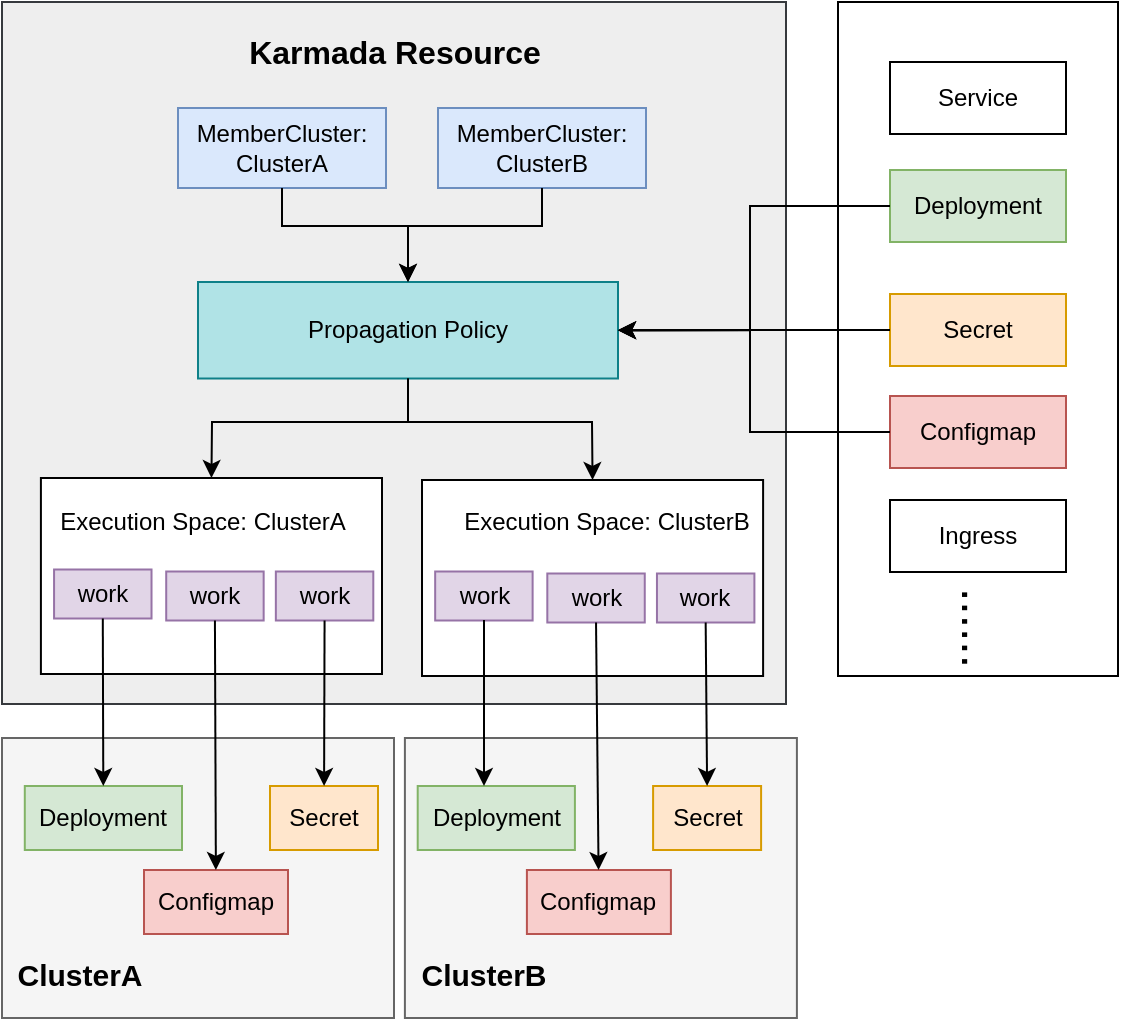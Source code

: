 <mxfile version="13.8.8" type="device"><diagram id="nfTdDzQuKhqe11trQOSV" name="Page-1"><mxGraphModel dx="1422" dy="706" grid="1" gridSize="14" guides="1" tooltips="1" connect="1" arrows="1" fold="1" page="1" pageScale="1" pageWidth="827" pageHeight="1169" math="0" shadow="0"><root><mxCell id="0"/><mxCell id="1" parent="0"/><mxCell id="rbJxY_HCNbFlRz8vWPSy-1" value="" style="rounded=0;whiteSpace=wrap;html=1;fillColor=#eeeeee;strokeColor=#36393d;" vertex="1" parent="1"><mxGeometry x="186" y="70" width="392" height="351" as="geometry"/></mxCell><mxCell id="rbJxY_HCNbFlRz8vWPSy-7" value="MemberCluster:&lt;br&gt;ClusterA" style="rounded=0;whiteSpace=wrap;html=1;fillColor=#dae8fc;strokeColor=#6c8ebf;" vertex="1" parent="1"><mxGeometry x="274" y="123" width="104" height="40" as="geometry"/></mxCell><mxCell id="rbJxY_HCNbFlRz8vWPSy-8" value="&lt;span&gt;MemberCluster:&lt;/span&gt;&lt;br&gt;&lt;span&gt;ClusterB&lt;/span&gt;" style="rounded=0;whiteSpace=wrap;html=1;fillColor=#dae8fc;strokeColor=#6c8ebf;" vertex="1" parent="1"><mxGeometry x="404" y="123" width="104" height="40" as="geometry"/></mxCell><mxCell id="rbJxY_HCNbFlRz8vWPSy-9" value="Propagation Policy" style="rounded=0;whiteSpace=wrap;html=1;fillColor=#b0e3e6;strokeColor=#0e8088;" vertex="1" parent="1"><mxGeometry x="284" y="210" width="210" height="48.25" as="geometry"/></mxCell><mxCell id="rbJxY_HCNbFlRz8vWPSy-13" value="" style="rounded=0;whiteSpace=wrap;html=1;" vertex="1" parent="1"><mxGeometry x="604" y="70" width="140" height="337" as="geometry"/></mxCell><mxCell id="rbJxY_HCNbFlRz8vWPSy-14" value="Deployment" style="rounded=0;whiteSpace=wrap;html=1;fillColor=#d5e8d4;strokeColor=#82b366;" vertex="1" parent="1"><mxGeometry x="630" y="154" width="88" height="36" as="geometry"/></mxCell><mxCell id="rbJxY_HCNbFlRz8vWPSy-19" value="&lt;font style=&quot;font-size: 24px&quot;&gt;......&lt;/font&gt;" style="text;html=1;strokeColor=none;fillColor=none;align=center;verticalAlign=middle;whiteSpace=wrap;rounded=0;rotation=90;" vertex="1" parent="1"><mxGeometry x="654" y="373" width="40" height="20" as="geometry"/></mxCell><mxCell id="rbJxY_HCNbFlRz8vWPSy-20" value="&lt;font style=&quot;font-size: 16px&quot;&gt;&lt;b&gt;Karmada Resource&lt;/b&gt;&lt;/font&gt;" style="text;html=1;strokeColor=none;fillColor=none;align=center;verticalAlign=middle;whiteSpace=wrap;rounded=0;" vertex="1" parent="1"><mxGeometry x="298" y="85" width="169" height="20" as="geometry"/></mxCell><mxCell id="rbJxY_HCNbFlRz8vWPSy-32" value="" style="group" vertex="1" connectable="0" parent="1"><mxGeometry x="242" y="309" width="159.455" height="98" as="geometry"/></mxCell><mxCell id="rbJxY_HCNbFlRz8vWPSy-59" value="" style="group" vertex="1" connectable="0" parent="rbJxY_HCNbFlRz8vWPSy-32"><mxGeometry x="-36.545" y="-1" width="196" height="98" as="geometry"/></mxCell><mxCell id="rbJxY_HCNbFlRz8vWPSy-2" value="&lt;br&gt;" style="rounded=0;whiteSpace=wrap;html=1;" vertex="1" parent="rbJxY_HCNbFlRz8vWPSy-59"><mxGeometry width="170.545" height="98" as="geometry"/></mxCell><mxCell id="rbJxY_HCNbFlRz8vWPSy-6" value="Execution Space: ClusterA" style="text;html=1;strokeColor=none;fillColor=none;align=center;verticalAlign=middle;whiteSpace=wrap;rounded=0;" vertex="1" parent="rbJxY_HCNbFlRz8vWPSy-59"><mxGeometry x="-4.53" y="14" width="170.72" height="16.9" as="geometry"/></mxCell><mxCell id="rbJxY_HCNbFlRz8vWPSy-26" value="work" style="rounded=0;whiteSpace=wrap;html=1;fillColor=#e1d5e7;strokeColor=#9673a6;" vertex="1" parent="rbJxY_HCNbFlRz8vWPSy-59"><mxGeometry x="6.578" y="45.75" width="48.727" height="24.5" as="geometry"/></mxCell><mxCell id="rbJxY_HCNbFlRz8vWPSy-27" value="work" style="rounded=0;whiteSpace=wrap;html=1;fillColor=#e1d5e7;strokeColor=#9673a6;" vertex="1" parent="rbJxY_HCNbFlRz8vWPSy-59"><mxGeometry x="62.649" y="46.75" width="48.727" height="24.5" as="geometry"/></mxCell><mxCell id="rbJxY_HCNbFlRz8vWPSy-29" value="work" style="rounded=0;whiteSpace=wrap;html=1;fillColor=#e1d5e7;strokeColor=#9673a6;" vertex="1" parent="rbJxY_HCNbFlRz8vWPSy-59"><mxGeometry x="117.468" y="46.75" width="48.727" height="24.5" as="geometry"/></mxCell><mxCell id="rbJxY_HCNbFlRz8vWPSy-47" value="" style="rounded=0;whiteSpace=wrap;html=1;fillColor=#f5f5f5;strokeColor=#666666;fontColor=#333333;" vertex="1" parent="1"><mxGeometry x="186" y="438" width="196" height="140" as="geometry"/></mxCell><mxCell id="rbJxY_HCNbFlRz8vWPSy-49" value="&lt;b&gt;&lt;font style=&quot;font-size: 15px&quot;&gt;ClusterA&lt;/font&gt;&lt;/b&gt;" style="text;html=1;strokeColor=none;fillColor=none;align=center;verticalAlign=middle;whiteSpace=wrap;rounded=0;" vertex="1" parent="1"><mxGeometry x="197.4" y="546" width="56" height="20" as="geometry"/></mxCell><mxCell id="rbJxY_HCNbFlRz8vWPSy-51" value="Deployment" style="rounded=0;whiteSpace=wrap;html=1;fillColor=#d5e8d4;strokeColor=#82b366;" vertex="1" parent="1"><mxGeometry x="197.4" y="462" width="78.6" height="32" as="geometry"/></mxCell><mxCell id="rbJxY_HCNbFlRz8vWPSy-53" value="Secret" style="rounded=0;whiteSpace=wrap;html=1;fillColor=#ffe6cc;strokeColor=#d79b00;" vertex="1" parent="1"><mxGeometry x="320" y="462" width="54" height="32" as="geometry"/></mxCell><mxCell id="rbJxY_HCNbFlRz8vWPSy-54" value="Configmap" style="rounded=0;whiteSpace=wrap;html=1;fillColor=#f8cecc;strokeColor=#b85450;" vertex="1" parent="1"><mxGeometry x="257" y="504" width="72" height="32" as="geometry"/></mxCell><mxCell id="rbJxY_HCNbFlRz8vWPSy-60" value="" style="group" vertex="1" connectable="0" parent="1"><mxGeometry x="424" y="351" width="159.45" height="227" as="geometry"/></mxCell><mxCell id="rbJxY_HCNbFlRz8vWPSy-61" value="" style="group" vertex="1" connectable="0" parent="rbJxY_HCNbFlRz8vWPSy-60"><mxGeometry x="-36.545" y="-1" width="195.995" height="228" as="geometry"/></mxCell><mxCell id="rbJxY_HCNbFlRz8vWPSy-68" value="" style="group" vertex="1" connectable="0" parent="rbJxY_HCNbFlRz8vWPSy-61"><mxGeometry x="8.55" y="-41" width="182" height="98" as="geometry"/></mxCell><mxCell id="rbJxY_HCNbFlRz8vWPSy-62" value="&lt;br&gt;" style="rounded=0;whiteSpace=wrap;html=1;" vertex="1" parent="rbJxY_HCNbFlRz8vWPSy-68"><mxGeometry width="170.545" height="98" as="geometry"/></mxCell><mxCell id="rbJxY_HCNbFlRz8vWPSy-63" value="Execution Space: ClusterB" style="text;html=1;strokeColor=none;fillColor=none;align=center;verticalAlign=middle;whiteSpace=wrap;rounded=0;" vertex="1" parent="rbJxY_HCNbFlRz8vWPSy-68"><mxGeometry x="13.83" y="13" width="156.72" height="16.9" as="geometry"/></mxCell><mxCell id="rbJxY_HCNbFlRz8vWPSy-64" value="work" style="rounded=0;whiteSpace=wrap;html=1;fillColor=#e1d5e7;strokeColor=#9673a6;" vertex="1" parent="rbJxY_HCNbFlRz8vWPSy-68"><mxGeometry x="6.578" y="45.75" width="48.727" height="24.5" as="geometry"/></mxCell><mxCell id="rbJxY_HCNbFlRz8vWPSy-65" value="work" style="rounded=0;whiteSpace=wrap;html=1;fillColor=#e1d5e7;strokeColor=#9673a6;" vertex="1" parent="rbJxY_HCNbFlRz8vWPSy-68"><mxGeometry x="62.649" y="46.75" width="48.727" height="24.5" as="geometry"/></mxCell><mxCell id="rbJxY_HCNbFlRz8vWPSy-66" value="work" style="rounded=0;whiteSpace=wrap;html=1;fillColor=#e1d5e7;strokeColor=#9673a6;" vertex="1" parent="rbJxY_HCNbFlRz8vWPSy-68"><mxGeometry x="117.468" y="46.75" width="48.727" height="24.5" as="geometry"/></mxCell><mxCell id="rbJxY_HCNbFlRz8vWPSy-90" value="" style="rounded=0;whiteSpace=wrap;html=1;fillColor=#f5f5f5;strokeColor=#666666;fontColor=#333333;" vertex="1" parent="rbJxY_HCNbFlRz8vWPSy-61"><mxGeometry x="-0.005" y="88" width="196" height="140" as="geometry"/></mxCell><mxCell id="rbJxY_HCNbFlRz8vWPSy-91" value="&lt;b&gt;&lt;font style=&quot;font-size: 15px&quot;&gt;ClusterB&lt;/font&gt;&lt;/b&gt;" style="text;html=1;strokeColor=none;fillColor=none;align=center;verticalAlign=middle;whiteSpace=wrap;rounded=0;" vertex="1" parent="rbJxY_HCNbFlRz8vWPSy-61"><mxGeometry x="11.395" y="196" width="56" height="20" as="geometry"/></mxCell><mxCell id="rbJxY_HCNbFlRz8vWPSy-92" value="Deployment" style="rounded=0;whiteSpace=wrap;html=1;fillColor=#d5e8d4;strokeColor=#82b366;" vertex="1" parent="rbJxY_HCNbFlRz8vWPSy-61"><mxGeometry x="6.395" y="112" width="78.6" height="32" as="geometry"/></mxCell><mxCell id="rbJxY_HCNbFlRz8vWPSy-93" value="Secret" style="rounded=0;whiteSpace=wrap;html=1;fillColor=#ffe6cc;strokeColor=#d79b00;" vertex="1" parent="rbJxY_HCNbFlRz8vWPSy-61"><mxGeometry x="124.095" y="112" width="54" height="32" as="geometry"/></mxCell><mxCell id="rbJxY_HCNbFlRz8vWPSy-94" value="Configmap" style="rounded=0;whiteSpace=wrap;html=1;fillColor=#f8cecc;strokeColor=#b85450;" vertex="1" parent="rbJxY_HCNbFlRz8vWPSy-61"><mxGeometry x="60.995" y="154" width="72" height="32" as="geometry"/></mxCell><mxCell id="rbJxY_HCNbFlRz8vWPSy-95" value="" style="endArrow=classic;html=1;" edge="1" parent="rbJxY_HCNbFlRz8vWPSy-61"><mxGeometry width="50" height="50" relative="1" as="geometry"><mxPoint x="39.545" y="29" as="sourcePoint"/><mxPoint x="39.545" y="112" as="targetPoint"/></mxGeometry></mxCell><mxCell id="rbJxY_HCNbFlRz8vWPSy-96" value="" style="endArrow=classic;html=1;exitX=0.5;exitY=1;exitDx=0;exitDy=0;" edge="1" parent="rbJxY_HCNbFlRz8vWPSy-61" source="rbJxY_HCNbFlRz8vWPSy-65" target="rbJxY_HCNbFlRz8vWPSy-94"><mxGeometry width="50" height="50" relative="1" as="geometry"><mxPoint x="4.545" y="64" as="sourcePoint"/><mxPoint x="54.545" y="14" as="targetPoint"/></mxGeometry></mxCell><mxCell id="rbJxY_HCNbFlRz8vWPSy-98" value="" style="endArrow=classic;html=1;exitX=0.5;exitY=1;exitDx=0;exitDy=0;entryX=0.5;entryY=0;entryDx=0;entryDy=0;" edge="1" parent="rbJxY_HCNbFlRz8vWPSy-61" source="rbJxY_HCNbFlRz8vWPSy-66" target="rbJxY_HCNbFlRz8vWPSy-93"><mxGeometry width="50" height="50" relative="1" as="geometry"><mxPoint x="4.545" y="64" as="sourcePoint"/><mxPoint x="54.545" y="14" as="targetPoint"/></mxGeometry></mxCell><mxCell id="rbJxY_HCNbFlRz8vWPSy-70" value="Service" style="rounded=0;whiteSpace=wrap;html=1;" vertex="1" parent="1"><mxGeometry x="630" y="100" width="88" height="36" as="geometry"/></mxCell><mxCell id="rbJxY_HCNbFlRz8vWPSy-71" value="Secret" style="rounded=0;whiteSpace=wrap;html=1;fillColor=#ffe6cc;strokeColor=#d79b00;" vertex="1" parent="1"><mxGeometry x="630" y="216" width="88" height="36" as="geometry"/></mxCell><mxCell id="rbJxY_HCNbFlRz8vWPSy-72" value="Configmap" style="rounded=0;whiteSpace=wrap;html=1;fillColor=#f8cecc;strokeColor=#b85450;" vertex="1" parent="1"><mxGeometry x="630" y="267" width="88" height="36" as="geometry"/></mxCell><mxCell id="rbJxY_HCNbFlRz8vWPSy-73" value="Ingress" style="rounded=0;whiteSpace=wrap;html=1;" vertex="1" parent="1"><mxGeometry x="630" y="319" width="88" height="36" as="geometry"/></mxCell><mxCell id="rbJxY_HCNbFlRz8vWPSy-78" value="" style="endArrow=classic;html=1;exitX=0.5;exitY=1;exitDx=0;exitDy=0;" edge="1" parent="1" source="rbJxY_HCNbFlRz8vWPSy-26" target="rbJxY_HCNbFlRz8vWPSy-51"><mxGeometry width="50" height="50" relative="1" as="geometry"><mxPoint x="224" y="442" as="sourcePoint"/><mxPoint x="274" y="392" as="targetPoint"/></mxGeometry></mxCell><mxCell id="rbJxY_HCNbFlRz8vWPSy-80" value="" style="endArrow=classic;html=1;exitX=0.5;exitY=1;exitDx=0;exitDy=0;" edge="1" parent="1" source="rbJxY_HCNbFlRz8vWPSy-29" target="rbJxY_HCNbFlRz8vWPSy-53"><mxGeometry width="50" height="50" relative="1" as="geometry"><mxPoint x="392" y="414" as="sourcePoint"/><mxPoint x="442" y="364" as="targetPoint"/></mxGeometry></mxCell><mxCell id="rbJxY_HCNbFlRz8vWPSy-82" value="" style="endArrow=classic;html=1;exitX=0.5;exitY=1;exitDx=0;exitDy=0;" edge="1" parent="1" source="rbJxY_HCNbFlRz8vWPSy-27" target="rbJxY_HCNbFlRz8vWPSy-54"><mxGeometry width="50" height="50" relative="1" as="geometry"><mxPoint x="392" y="414" as="sourcePoint"/><mxPoint x="442" y="364" as="targetPoint"/></mxGeometry></mxCell><mxCell id="rbJxY_HCNbFlRz8vWPSy-83" value="" style="endArrow=classic;html=1;exitX=0.5;exitY=1;exitDx=0;exitDy=0;entryX=0.5;entryY=0;entryDx=0;entryDy=0;rounded=0;" edge="1" parent="1" source="rbJxY_HCNbFlRz8vWPSy-7" target="rbJxY_HCNbFlRz8vWPSy-9"><mxGeometry width="50" height="50" relative="1" as="geometry"><mxPoint x="392" y="414" as="sourcePoint"/><mxPoint x="442" y="364" as="targetPoint"/><Array as="points"><mxPoint x="326" y="182"/><mxPoint x="389" y="182"/></Array></mxGeometry></mxCell><mxCell id="rbJxY_HCNbFlRz8vWPSy-84" value="" style="endArrow=classic;html=1;exitX=0.5;exitY=1;exitDx=0;exitDy=0;entryX=0.5;entryY=0;entryDx=0;entryDy=0;rounded=0;" edge="1" parent="1" source="rbJxY_HCNbFlRz8vWPSy-8" target="rbJxY_HCNbFlRz8vWPSy-9"><mxGeometry width="50" height="50" relative="1" as="geometry"><mxPoint x="392" y="414" as="sourcePoint"/><mxPoint x="442" y="364" as="targetPoint"/><Array as="points"><mxPoint x="456" y="182"/><mxPoint x="389" y="182"/></Array></mxGeometry></mxCell><mxCell id="rbJxY_HCNbFlRz8vWPSy-85" value="" style="endArrow=classic;html=1;entryX=1;entryY=0.5;entryDx=0;entryDy=0;exitX=0;exitY=0.5;exitDx=0;exitDy=0;" edge="1" parent="1" source="rbJxY_HCNbFlRz8vWPSy-71" target="rbJxY_HCNbFlRz8vWPSy-9"><mxGeometry width="50" height="50" relative="1" as="geometry"><mxPoint x="392" y="414" as="sourcePoint"/><mxPoint x="442" y="364" as="targetPoint"/></mxGeometry></mxCell><mxCell id="rbJxY_HCNbFlRz8vWPSy-86" value="" style="endArrow=classic;html=1;exitX=0;exitY=0.5;exitDx=0;exitDy=0;entryX=1;entryY=0.5;entryDx=0;entryDy=0;rounded=0;" edge="1" parent="1" source="rbJxY_HCNbFlRz8vWPSy-14" target="rbJxY_HCNbFlRz8vWPSy-9"><mxGeometry width="50" height="50" relative="1" as="geometry"><mxPoint x="392" y="414" as="sourcePoint"/><mxPoint x="442" y="364" as="targetPoint"/><Array as="points"><mxPoint x="560" y="172"/><mxPoint x="560" y="234"/></Array></mxGeometry></mxCell><mxCell id="rbJxY_HCNbFlRz8vWPSy-87" value="" style="endArrow=classic;html=1;entryX=1;entryY=0.5;entryDx=0;entryDy=0;exitX=0;exitY=0.5;exitDx=0;exitDy=0;rounded=0;" edge="1" parent="1" source="rbJxY_HCNbFlRz8vWPSy-72" target="rbJxY_HCNbFlRz8vWPSy-9"><mxGeometry width="50" height="50" relative="1" as="geometry"><mxPoint x="392" y="414" as="sourcePoint"/><mxPoint x="442" y="364" as="targetPoint"/><Array as="points"><mxPoint x="560" y="285"/><mxPoint x="560" y="234"/></Array></mxGeometry></mxCell><mxCell id="rbJxY_HCNbFlRz8vWPSy-88" value="" style="endArrow=classic;html=1;exitX=0.5;exitY=1;exitDx=0;exitDy=0;entryX=0.5;entryY=0;entryDx=0;entryDy=0;rounded=0;" edge="1" parent="1" source="rbJxY_HCNbFlRz8vWPSy-9" target="rbJxY_HCNbFlRz8vWPSy-2"><mxGeometry width="50" height="50" relative="1" as="geometry"><mxPoint x="392" y="414" as="sourcePoint"/><mxPoint x="442" y="364" as="targetPoint"/><Array as="points"><mxPoint x="389" y="280"/><mxPoint x="291" y="280"/></Array></mxGeometry></mxCell><mxCell id="rbJxY_HCNbFlRz8vWPSy-89" value="" style="endArrow=classic;html=1;entryX=0.5;entryY=0;entryDx=0;entryDy=0;exitX=0.5;exitY=1;exitDx=0;exitDy=0;rounded=0;" edge="1" parent="1" source="rbJxY_HCNbFlRz8vWPSy-9" target="rbJxY_HCNbFlRz8vWPSy-62"><mxGeometry width="50" height="50" relative="1" as="geometry"><mxPoint x="392" y="266" as="sourcePoint"/><mxPoint x="442" y="364" as="targetPoint"/><Array as="points"><mxPoint x="389" y="280"/><mxPoint x="481" y="280"/></Array></mxGeometry></mxCell></root></mxGraphModel></diagram></mxfile>